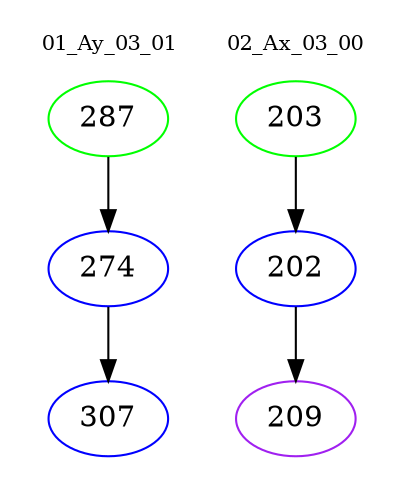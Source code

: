 digraph{
subgraph cluster_0 {
color = white
label = "01_Ay_03_01";
fontsize=10;
T0_287 [label="287", color="green"]
T0_287 -> T0_274 [color="black"]
T0_274 [label="274", color="blue"]
T0_274 -> T0_307 [color="black"]
T0_307 [label="307", color="blue"]
}
subgraph cluster_1 {
color = white
label = "02_Ax_03_00";
fontsize=10;
T1_203 [label="203", color="green"]
T1_203 -> T1_202 [color="black"]
T1_202 [label="202", color="blue"]
T1_202 -> T1_209 [color="black"]
T1_209 [label="209", color="purple"]
}
}
